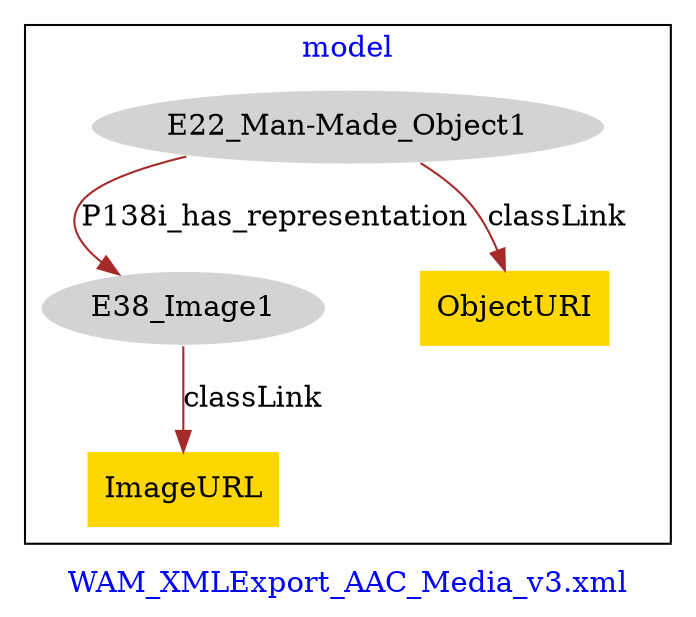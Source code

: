 digraph n0 {
fontcolor="blue"
remincross="true"
label="WAM_XMLExport_AAC_Media_v3.xml"
subgraph cluster {
label="model"
n2[style="filled",color="white",fillcolor="lightgray",label="E22_Man-Made_Object1"];
n3[style="filled",color="white",fillcolor="lightgray",label="E38_Image1"];
n4[shape="plaintext",style="filled",fillcolor="gold",label="ImageURL"];
n5[shape="plaintext",style="filled",fillcolor="gold",label="ObjectURI"];
}
n2 -> n3[color="brown",fontcolor="black",label="P138i_has_representation"]
n3 -> n4[color="brown",fontcolor="black",label="classLink"]
n2 -> n5[color="brown",fontcolor="black",label="classLink"]
}
